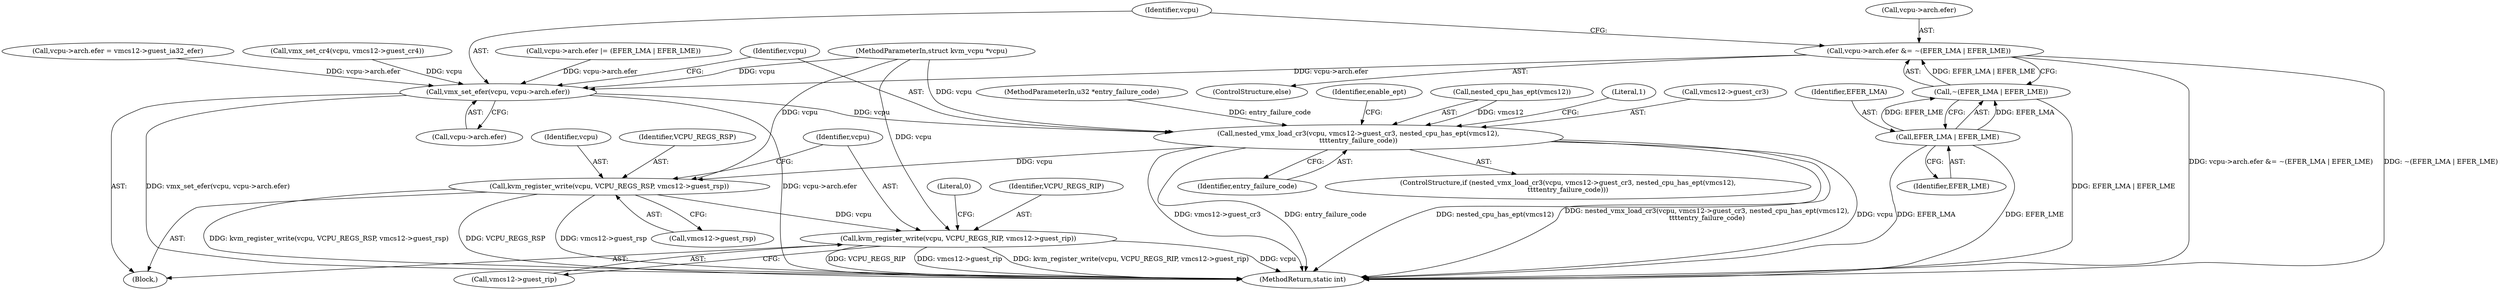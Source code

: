 digraph "0_linux_51aa68e7d57e3217192d88ce90fd5b8ef29ec94f@pointer" {
"1000944" [label="(Call,vcpu->arch.efer &= ~(EFER_LMA | EFER_LME))"];
"1000950" [label="(Call,~(EFER_LMA | EFER_LME))"];
"1000951" [label="(Call,EFER_LMA | EFER_LME)"];
"1000954" [label="(Call,vmx_set_efer(vcpu, vcpu->arch.efer))"];
"1000962" [label="(Call,nested_vmx_load_cr3(vcpu, vmcs12->guest_cr3, nested_cpu_has_ept(vmcs12),\n\t\t\t\tentry_failure_code))"];
"1001007" [label="(Call,kvm_register_write(vcpu, VCPU_REGS_RSP, vmcs12->guest_rsp))"];
"1001013" [label="(Call,kvm_register_write(vcpu, VCPU_REGS_RIP, vmcs12->guest_rip))"];
"1000951" [label="(Call,EFER_LMA | EFER_LME)"];
"1000944" [label="(Call,vcpu->arch.efer &= ~(EFER_LMA | EFER_LME))"];
"1000969" [label="(Identifier,entry_failure_code)"];
"1001015" [label="(Identifier,VCPU_REGS_RIP)"];
"1000952" [label="(Identifier,EFER_LMA)"];
"1000971" [label="(Literal,1)"];
"1000964" [label="(Call,vmcs12->guest_cr3)"];
"1000967" [label="(Call,nested_cpu_has_ept(vmcs12))"];
"1000943" [label="(ControlStructure,else)"];
"1000961" [label="(ControlStructure,if (nested_vmx_load_cr3(vcpu, vmcs12->guest_cr3, nested_cpu_has_ept(vmcs12),\n\t\t\t\tentry_failure_code)))"];
"1001010" [label="(Call,vmcs12->guest_rsp)"];
"1000126" [label="(Block,)"];
"1000953" [label="(Identifier,EFER_LME)"];
"1000934" [label="(Call,vcpu->arch.efer |= (EFER_LMA | EFER_LME))"];
"1000125" [label="(MethodParameterIn,u32 *entry_failure_code)"];
"1000956" [label="(Call,vcpu->arch.efer)"];
"1001008" [label="(Identifier,vcpu)"];
"1000974" [label="(Identifier,enable_ept)"];
"1000918" [label="(Call,vcpu->arch.efer = vmcs12->guest_ia32_efer)"];
"1000950" [label="(Call,~(EFER_LMA | EFER_LME))"];
"1001021" [label="(MethodReturn,static int)"];
"1000955" [label="(Identifier,vcpu)"];
"1000945" [label="(Call,vcpu->arch.efer)"];
"1001013" [label="(Call,kvm_register_write(vcpu, VCPU_REGS_RIP, vmcs12->guest_rip))"];
"1001016" [label="(Call,vmcs12->guest_rip)"];
"1000963" [label="(Identifier,vcpu)"];
"1001014" [label="(Identifier,vcpu)"];
"1001009" [label="(Identifier,VCPU_REGS_RSP)"];
"1000962" [label="(Call,nested_vmx_load_cr3(vcpu, vmcs12->guest_cr3, nested_cpu_has_ept(vmcs12),\n\t\t\t\tentry_failure_code))"];
"1001020" [label="(Literal,0)"];
"1000122" [label="(MethodParameterIn,struct kvm_vcpu *vcpu)"];
"1001007" [label="(Call,kvm_register_write(vcpu, VCPU_REGS_RSP, vmcs12->guest_rsp))"];
"1000901" [label="(Call,vmx_set_cr4(vcpu, vmcs12->guest_cr4))"];
"1000954" [label="(Call,vmx_set_efer(vcpu, vcpu->arch.efer))"];
"1000944" -> "1000943"  [label="AST: "];
"1000944" -> "1000950"  [label="CFG: "];
"1000945" -> "1000944"  [label="AST: "];
"1000950" -> "1000944"  [label="AST: "];
"1000955" -> "1000944"  [label="CFG: "];
"1000944" -> "1001021"  [label="DDG: ~(EFER_LMA | EFER_LME)"];
"1000944" -> "1001021"  [label="DDG: vcpu->arch.efer &= ~(EFER_LMA | EFER_LME)"];
"1000950" -> "1000944"  [label="DDG: EFER_LMA | EFER_LME"];
"1000944" -> "1000954"  [label="DDG: vcpu->arch.efer"];
"1000950" -> "1000951"  [label="CFG: "];
"1000951" -> "1000950"  [label="AST: "];
"1000950" -> "1001021"  [label="DDG: EFER_LMA | EFER_LME"];
"1000951" -> "1000950"  [label="DDG: EFER_LMA"];
"1000951" -> "1000950"  [label="DDG: EFER_LME"];
"1000951" -> "1000953"  [label="CFG: "];
"1000952" -> "1000951"  [label="AST: "];
"1000953" -> "1000951"  [label="AST: "];
"1000951" -> "1001021"  [label="DDG: EFER_LME"];
"1000951" -> "1001021"  [label="DDG: EFER_LMA"];
"1000954" -> "1000126"  [label="AST: "];
"1000954" -> "1000956"  [label="CFG: "];
"1000955" -> "1000954"  [label="AST: "];
"1000956" -> "1000954"  [label="AST: "];
"1000963" -> "1000954"  [label="CFG: "];
"1000954" -> "1001021"  [label="DDG: vmx_set_efer(vcpu, vcpu->arch.efer)"];
"1000954" -> "1001021"  [label="DDG: vcpu->arch.efer"];
"1000901" -> "1000954"  [label="DDG: vcpu"];
"1000122" -> "1000954"  [label="DDG: vcpu"];
"1000934" -> "1000954"  [label="DDG: vcpu->arch.efer"];
"1000918" -> "1000954"  [label="DDG: vcpu->arch.efer"];
"1000954" -> "1000962"  [label="DDG: vcpu"];
"1000962" -> "1000961"  [label="AST: "];
"1000962" -> "1000969"  [label="CFG: "];
"1000963" -> "1000962"  [label="AST: "];
"1000964" -> "1000962"  [label="AST: "];
"1000967" -> "1000962"  [label="AST: "];
"1000969" -> "1000962"  [label="AST: "];
"1000971" -> "1000962"  [label="CFG: "];
"1000974" -> "1000962"  [label="CFG: "];
"1000962" -> "1001021"  [label="DDG: vmcs12->guest_cr3"];
"1000962" -> "1001021"  [label="DDG: entry_failure_code"];
"1000962" -> "1001021"  [label="DDG: nested_cpu_has_ept(vmcs12)"];
"1000962" -> "1001021"  [label="DDG: nested_vmx_load_cr3(vcpu, vmcs12->guest_cr3, nested_cpu_has_ept(vmcs12),\n\t\t\t\tentry_failure_code)"];
"1000962" -> "1001021"  [label="DDG: vcpu"];
"1000122" -> "1000962"  [label="DDG: vcpu"];
"1000967" -> "1000962"  [label="DDG: vmcs12"];
"1000125" -> "1000962"  [label="DDG: entry_failure_code"];
"1000962" -> "1001007"  [label="DDG: vcpu"];
"1001007" -> "1000126"  [label="AST: "];
"1001007" -> "1001010"  [label="CFG: "];
"1001008" -> "1001007"  [label="AST: "];
"1001009" -> "1001007"  [label="AST: "];
"1001010" -> "1001007"  [label="AST: "];
"1001014" -> "1001007"  [label="CFG: "];
"1001007" -> "1001021"  [label="DDG: kvm_register_write(vcpu, VCPU_REGS_RSP, vmcs12->guest_rsp)"];
"1001007" -> "1001021"  [label="DDG: VCPU_REGS_RSP"];
"1001007" -> "1001021"  [label="DDG: vmcs12->guest_rsp"];
"1000122" -> "1001007"  [label="DDG: vcpu"];
"1001007" -> "1001013"  [label="DDG: vcpu"];
"1001013" -> "1000126"  [label="AST: "];
"1001013" -> "1001016"  [label="CFG: "];
"1001014" -> "1001013"  [label="AST: "];
"1001015" -> "1001013"  [label="AST: "];
"1001016" -> "1001013"  [label="AST: "];
"1001020" -> "1001013"  [label="CFG: "];
"1001013" -> "1001021"  [label="DDG: VCPU_REGS_RIP"];
"1001013" -> "1001021"  [label="DDG: vmcs12->guest_rip"];
"1001013" -> "1001021"  [label="DDG: kvm_register_write(vcpu, VCPU_REGS_RIP, vmcs12->guest_rip)"];
"1001013" -> "1001021"  [label="DDG: vcpu"];
"1000122" -> "1001013"  [label="DDG: vcpu"];
}
